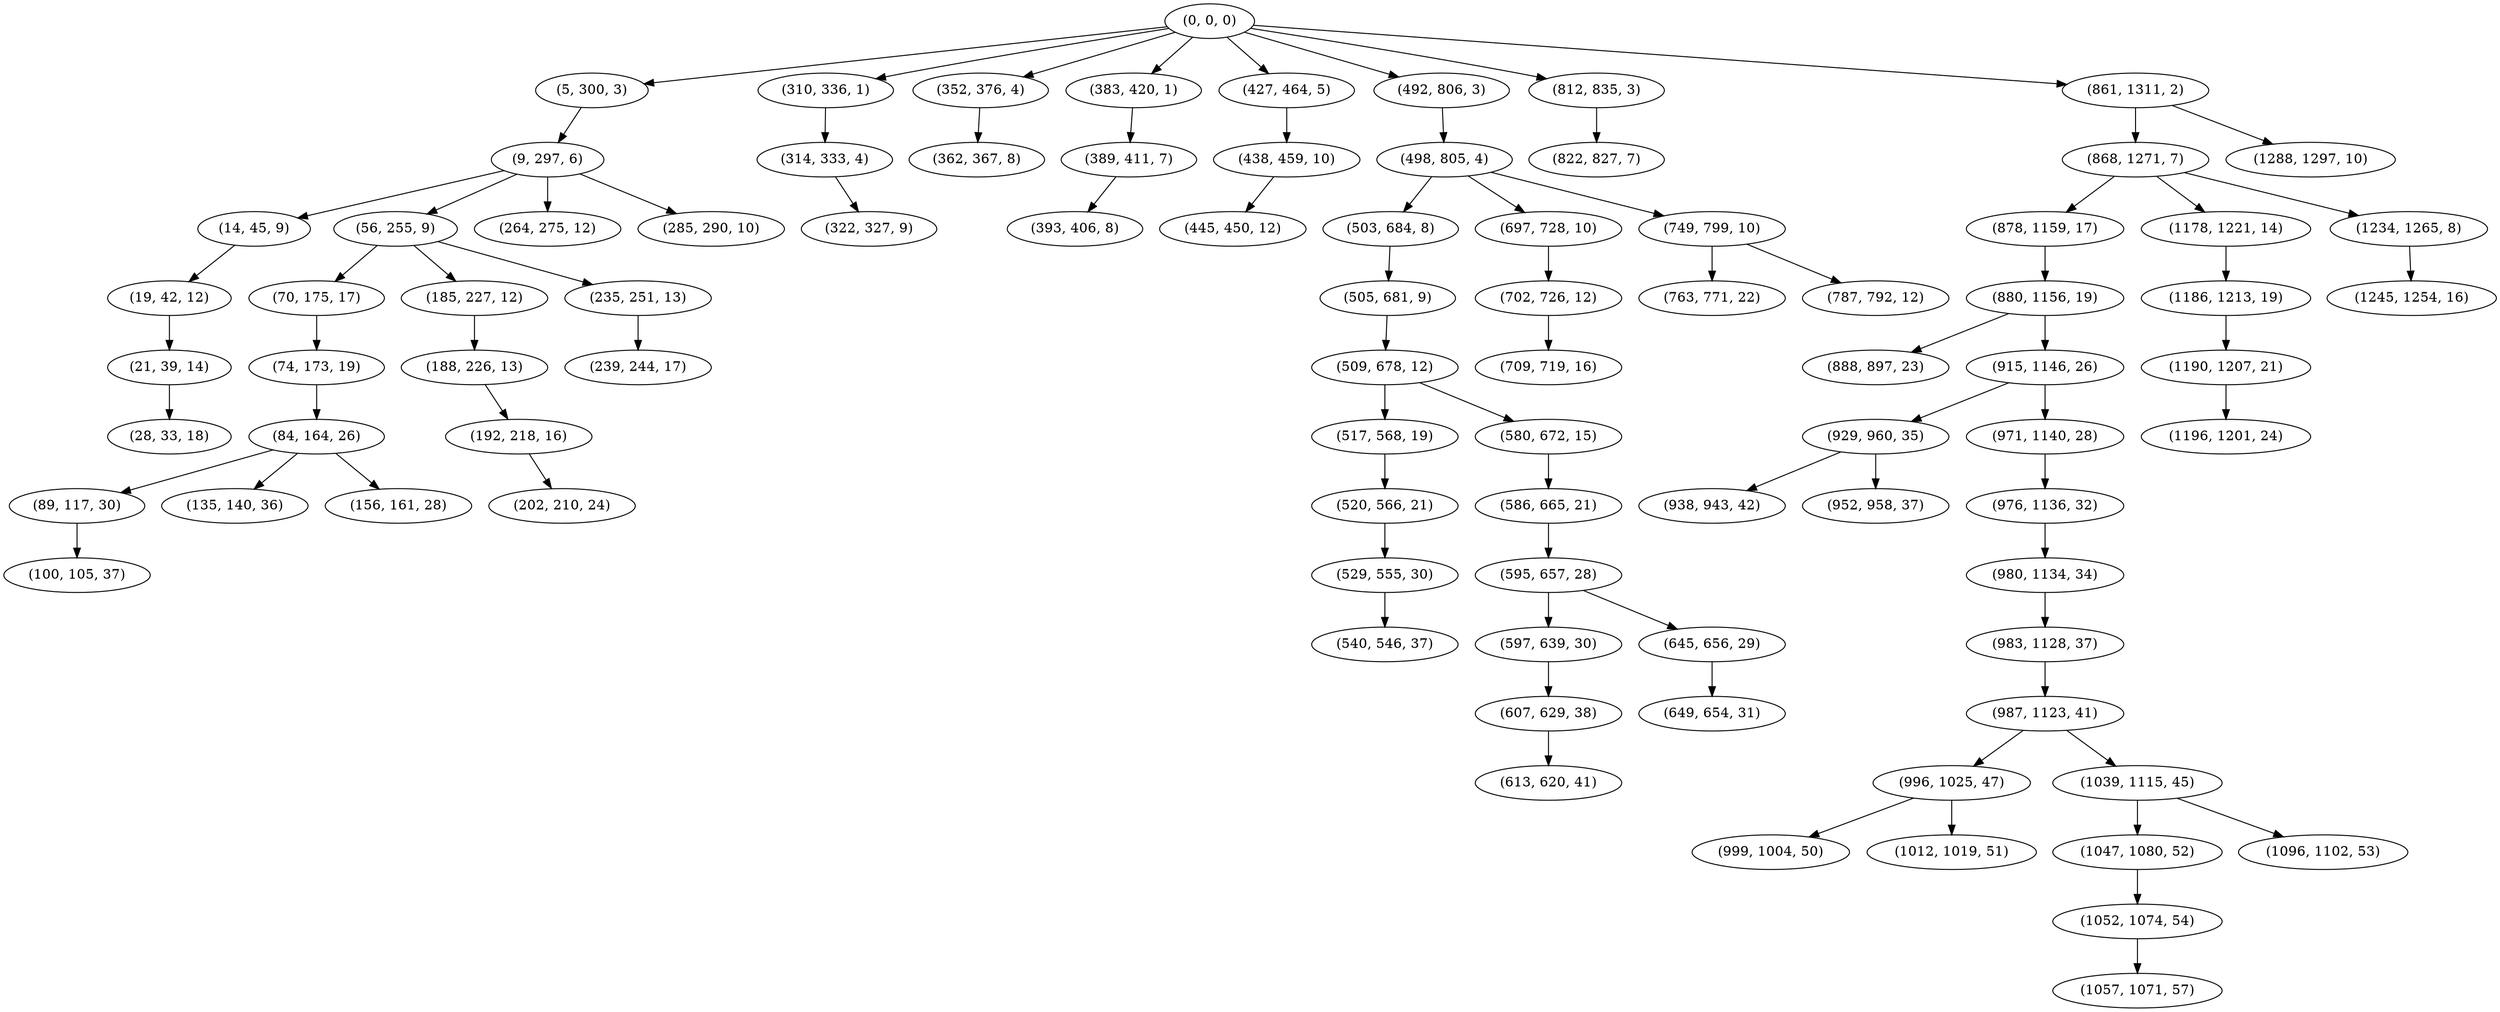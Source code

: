 digraph tree {
    "(0, 0, 0)";
    "(5, 300, 3)";
    "(9, 297, 6)";
    "(14, 45, 9)";
    "(19, 42, 12)";
    "(21, 39, 14)";
    "(28, 33, 18)";
    "(56, 255, 9)";
    "(70, 175, 17)";
    "(74, 173, 19)";
    "(84, 164, 26)";
    "(89, 117, 30)";
    "(100, 105, 37)";
    "(135, 140, 36)";
    "(156, 161, 28)";
    "(185, 227, 12)";
    "(188, 226, 13)";
    "(192, 218, 16)";
    "(202, 210, 24)";
    "(235, 251, 13)";
    "(239, 244, 17)";
    "(264, 275, 12)";
    "(285, 290, 10)";
    "(310, 336, 1)";
    "(314, 333, 4)";
    "(322, 327, 9)";
    "(352, 376, 4)";
    "(362, 367, 8)";
    "(383, 420, 1)";
    "(389, 411, 7)";
    "(393, 406, 8)";
    "(427, 464, 5)";
    "(438, 459, 10)";
    "(445, 450, 12)";
    "(492, 806, 3)";
    "(498, 805, 4)";
    "(503, 684, 8)";
    "(505, 681, 9)";
    "(509, 678, 12)";
    "(517, 568, 19)";
    "(520, 566, 21)";
    "(529, 555, 30)";
    "(540, 546, 37)";
    "(580, 672, 15)";
    "(586, 665, 21)";
    "(595, 657, 28)";
    "(597, 639, 30)";
    "(607, 629, 38)";
    "(613, 620, 41)";
    "(645, 656, 29)";
    "(649, 654, 31)";
    "(697, 728, 10)";
    "(702, 726, 12)";
    "(709, 719, 16)";
    "(749, 799, 10)";
    "(763, 771, 22)";
    "(787, 792, 12)";
    "(812, 835, 3)";
    "(822, 827, 7)";
    "(861, 1311, 2)";
    "(868, 1271, 7)";
    "(878, 1159, 17)";
    "(880, 1156, 19)";
    "(888, 897, 23)";
    "(915, 1146, 26)";
    "(929, 960, 35)";
    "(938, 943, 42)";
    "(952, 958, 37)";
    "(971, 1140, 28)";
    "(976, 1136, 32)";
    "(980, 1134, 34)";
    "(983, 1128, 37)";
    "(987, 1123, 41)";
    "(996, 1025, 47)";
    "(999, 1004, 50)";
    "(1012, 1019, 51)";
    "(1039, 1115, 45)";
    "(1047, 1080, 52)";
    "(1052, 1074, 54)";
    "(1057, 1071, 57)";
    "(1096, 1102, 53)";
    "(1178, 1221, 14)";
    "(1186, 1213, 19)";
    "(1190, 1207, 21)";
    "(1196, 1201, 24)";
    "(1234, 1265, 8)";
    "(1245, 1254, 16)";
    "(1288, 1297, 10)";
    "(0, 0, 0)" -> "(5, 300, 3)";
    "(0, 0, 0)" -> "(310, 336, 1)";
    "(0, 0, 0)" -> "(352, 376, 4)";
    "(0, 0, 0)" -> "(383, 420, 1)";
    "(0, 0, 0)" -> "(427, 464, 5)";
    "(0, 0, 0)" -> "(492, 806, 3)";
    "(0, 0, 0)" -> "(812, 835, 3)";
    "(0, 0, 0)" -> "(861, 1311, 2)";
    "(5, 300, 3)" -> "(9, 297, 6)";
    "(9, 297, 6)" -> "(14, 45, 9)";
    "(9, 297, 6)" -> "(56, 255, 9)";
    "(9, 297, 6)" -> "(264, 275, 12)";
    "(9, 297, 6)" -> "(285, 290, 10)";
    "(14, 45, 9)" -> "(19, 42, 12)";
    "(19, 42, 12)" -> "(21, 39, 14)";
    "(21, 39, 14)" -> "(28, 33, 18)";
    "(56, 255, 9)" -> "(70, 175, 17)";
    "(56, 255, 9)" -> "(185, 227, 12)";
    "(56, 255, 9)" -> "(235, 251, 13)";
    "(70, 175, 17)" -> "(74, 173, 19)";
    "(74, 173, 19)" -> "(84, 164, 26)";
    "(84, 164, 26)" -> "(89, 117, 30)";
    "(84, 164, 26)" -> "(135, 140, 36)";
    "(84, 164, 26)" -> "(156, 161, 28)";
    "(89, 117, 30)" -> "(100, 105, 37)";
    "(185, 227, 12)" -> "(188, 226, 13)";
    "(188, 226, 13)" -> "(192, 218, 16)";
    "(192, 218, 16)" -> "(202, 210, 24)";
    "(235, 251, 13)" -> "(239, 244, 17)";
    "(310, 336, 1)" -> "(314, 333, 4)";
    "(314, 333, 4)" -> "(322, 327, 9)";
    "(352, 376, 4)" -> "(362, 367, 8)";
    "(383, 420, 1)" -> "(389, 411, 7)";
    "(389, 411, 7)" -> "(393, 406, 8)";
    "(427, 464, 5)" -> "(438, 459, 10)";
    "(438, 459, 10)" -> "(445, 450, 12)";
    "(492, 806, 3)" -> "(498, 805, 4)";
    "(498, 805, 4)" -> "(503, 684, 8)";
    "(498, 805, 4)" -> "(697, 728, 10)";
    "(498, 805, 4)" -> "(749, 799, 10)";
    "(503, 684, 8)" -> "(505, 681, 9)";
    "(505, 681, 9)" -> "(509, 678, 12)";
    "(509, 678, 12)" -> "(517, 568, 19)";
    "(509, 678, 12)" -> "(580, 672, 15)";
    "(517, 568, 19)" -> "(520, 566, 21)";
    "(520, 566, 21)" -> "(529, 555, 30)";
    "(529, 555, 30)" -> "(540, 546, 37)";
    "(580, 672, 15)" -> "(586, 665, 21)";
    "(586, 665, 21)" -> "(595, 657, 28)";
    "(595, 657, 28)" -> "(597, 639, 30)";
    "(595, 657, 28)" -> "(645, 656, 29)";
    "(597, 639, 30)" -> "(607, 629, 38)";
    "(607, 629, 38)" -> "(613, 620, 41)";
    "(645, 656, 29)" -> "(649, 654, 31)";
    "(697, 728, 10)" -> "(702, 726, 12)";
    "(702, 726, 12)" -> "(709, 719, 16)";
    "(749, 799, 10)" -> "(763, 771, 22)";
    "(749, 799, 10)" -> "(787, 792, 12)";
    "(812, 835, 3)" -> "(822, 827, 7)";
    "(861, 1311, 2)" -> "(868, 1271, 7)";
    "(861, 1311, 2)" -> "(1288, 1297, 10)";
    "(868, 1271, 7)" -> "(878, 1159, 17)";
    "(868, 1271, 7)" -> "(1178, 1221, 14)";
    "(868, 1271, 7)" -> "(1234, 1265, 8)";
    "(878, 1159, 17)" -> "(880, 1156, 19)";
    "(880, 1156, 19)" -> "(888, 897, 23)";
    "(880, 1156, 19)" -> "(915, 1146, 26)";
    "(915, 1146, 26)" -> "(929, 960, 35)";
    "(915, 1146, 26)" -> "(971, 1140, 28)";
    "(929, 960, 35)" -> "(938, 943, 42)";
    "(929, 960, 35)" -> "(952, 958, 37)";
    "(971, 1140, 28)" -> "(976, 1136, 32)";
    "(976, 1136, 32)" -> "(980, 1134, 34)";
    "(980, 1134, 34)" -> "(983, 1128, 37)";
    "(983, 1128, 37)" -> "(987, 1123, 41)";
    "(987, 1123, 41)" -> "(996, 1025, 47)";
    "(987, 1123, 41)" -> "(1039, 1115, 45)";
    "(996, 1025, 47)" -> "(999, 1004, 50)";
    "(996, 1025, 47)" -> "(1012, 1019, 51)";
    "(1039, 1115, 45)" -> "(1047, 1080, 52)";
    "(1039, 1115, 45)" -> "(1096, 1102, 53)";
    "(1047, 1080, 52)" -> "(1052, 1074, 54)";
    "(1052, 1074, 54)" -> "(1057, 1071, 57)";
    "(1178, 1221, 14)" -> "(1186, 1213, 19)";
    "(1186, 1213, 19)" -> "(1190, 1207, 21)";
    "(1190, 1207, 21)" -> "(1196, 1201, 24)";
    "(1234, 1265, 8)" -> "(1245, 1254, 16)";
}
